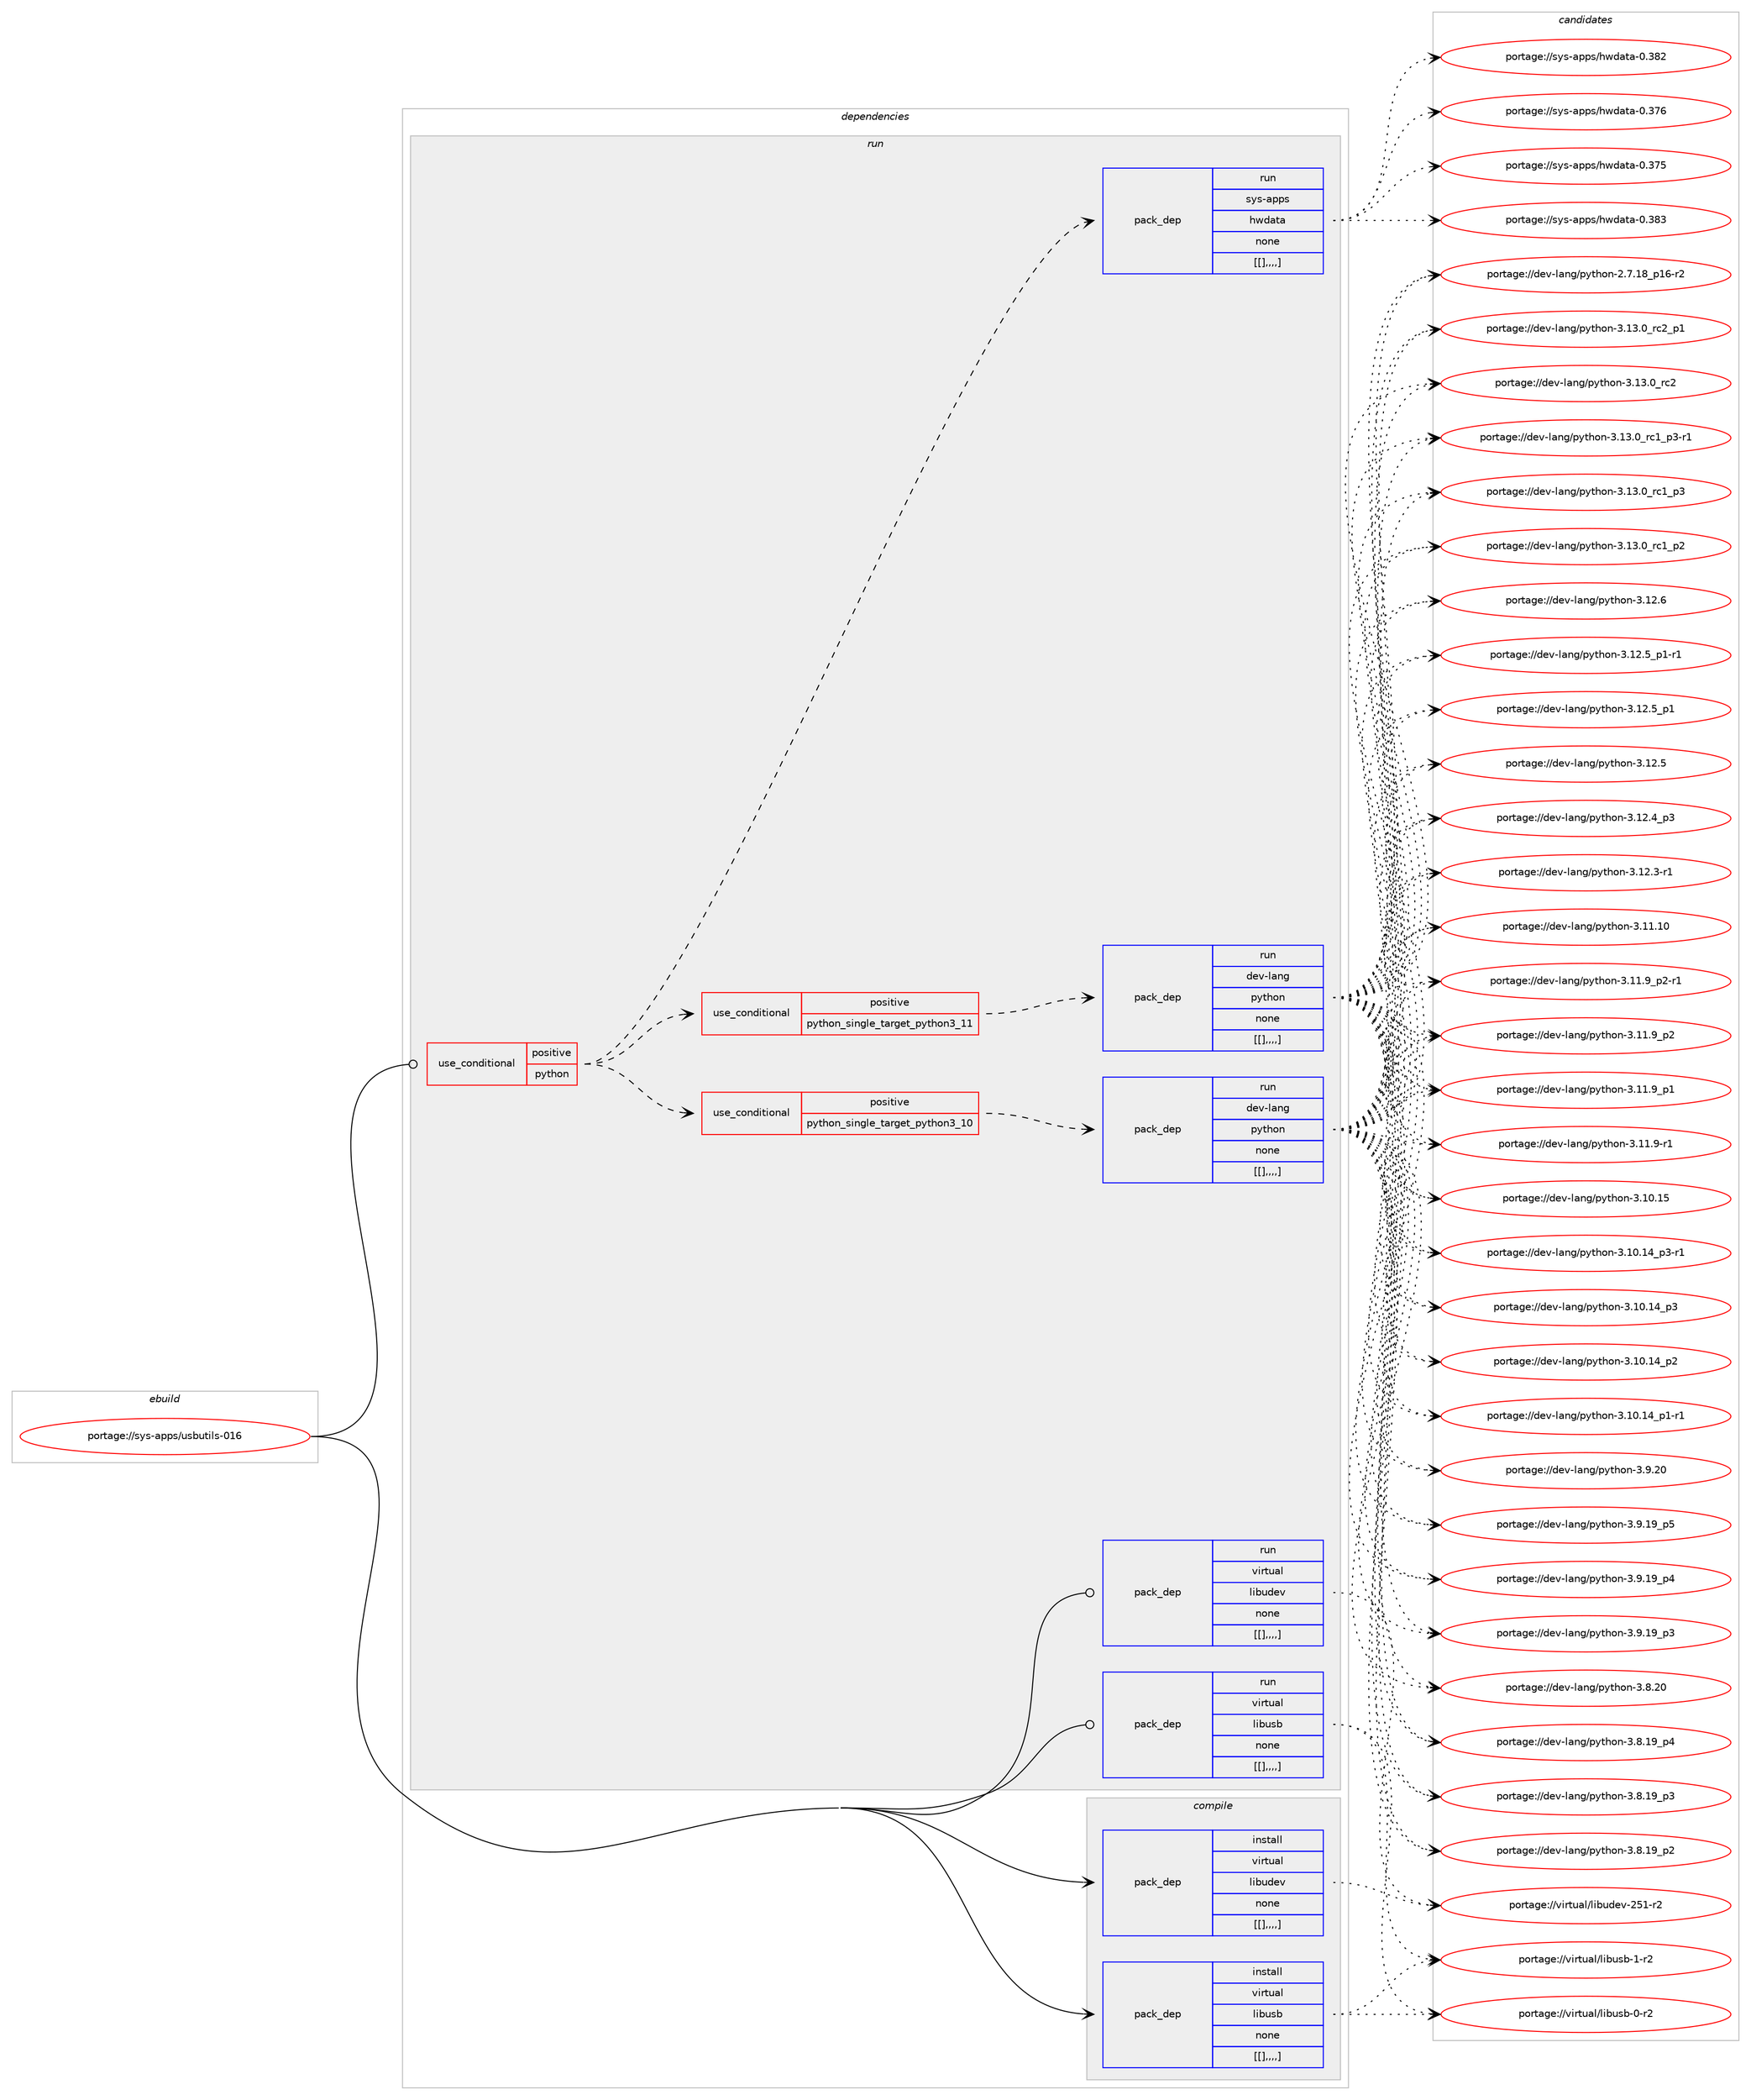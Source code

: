 digraph prolog {

# *************
# Graph options
# *************

newrank=true;
concentrate=true;
compound=true;
graph [rankdir=LR,fontname=Helvetica,fontsize=10,ranksep=1.5];#, ranksep=2.5, nodesep=0.2];
edge  [arrowhead=vee];
node  [fontname=Helvetica,fontsize=10];

# **********
# The ebuild
# **********

subgraph cluster_leftcol {
color=gray;
label=<<i>ebuild</i>>;
id [label="portage://sys-apps/usbutils-016", color=red, width=4, href="../sys-apps/usbutils-016.svg"];
}

# ****************
# The dependencies
# ****************

subgraph cluster_midcol {
color=gray;
label=<<i>dependencies</i>>;
subgraph cluster_compile {
fillcolor="#eeeeee";
style=filled;
label=<<i>compile</i>>;
subgraph pack13337 {
dependency21427 [label=<<TABLE BORDER="0" CELLBORDER="1" CELLSPACING="0" CELLPADDING="4" WIDTH="220"><TR><TD ROWSPAN="6" CELLPADDING="30">pack_dep</TD></TR><TR><TD WIDTH="110">install</TD></TR><TR><TD>virtual</TD></TR><TR><TD>libudev</TD></TR><TR><TD>none</TD></TR><TR><TD>[[],,,,]</TD></TR></TABLE>>, shape=none, color=blue];
}
id:e -> dependency21427:w [weight=20,style="solid",arrowhead="vee"];
subgraph pack13338 {
dependency21428 [label=<<TABLE BORDER="0" CELLBORDER="1" CELLSPACING="0" CELLPADDING="4" WIDTH="220"><TR><TD ROWSPAN="6" CELLPADDING="30">pack_dep</TD></TR><TR><TD WIDTH="110">install</TD></TR><TR><TD>virtual</TD></TR><TR><TD>libusb</TD></TR><TR><TD>none</TD></TR><TR><TD>[[],,,,]</TD></TR></TABLE>>, shape=none, color=blue];
}
id:e -> dependency21428:w [weight=20,style="solid",arrowhead="vee"];
}
subgraph cluster_compileandrun {
fillcolor="#eeeeee";
style=filled;
label=<<i>compile and run</i>>;
}
subgraph cluster_run {
fillcolor="#eeeeee";
style=filled;
label=<<i>run</i>>;
subgraph cond8034 {
dependency21429 [label=<<TABLE BORDER="0" CELLBORDER="1" CELLSPACING="0" CELLPADDING="4"><TR><TD ROWSPAN="3" CELLPADDING="10">use_conditional</TD></TR><TR><TD>positive</TD></TR><TR><TD>python</TD></TR></TABLE>>, shape=none, color=red];
subgraph cond8035 {
dependency21430 [label=<<TABLE BORDER="0" CELLBORDER="1" CELLSPACING="0" CELLPADDING="4"><TR><TD ROWSPAN="3" CELLPADDING="10">use_conditional</TD></TR><TR><TD>positive</TD></TR><TR><TD>python_single_target_python3_10</TD></TR></TABLE>>, shape=none, color=red];
subgraph pack13339 {
dependency21431 [label=<<TABLE BORDER="0" CELLBORDER="1" CELLSPACING="0" CELLPADDING="4" WIDTH="220"><TR><TD ROWSPAN="6" CELLPADDING="30">pack_dep</TD></TR><TR><TD WIDTH="110">run</TD></TR><TR><TD>dev-lang</TD></TR><TR><TD>python</TD></TR><TR><TD>none</TD></TR><TR><TD>[[],,,,]</TD></TR></TABLE>>, shape=none, color=blue];
}
dependency21430:e -> dependency21431:w [weight=20,style="dashed",arrowhead="vee"];
}
dependency21429:e -> dependency21430:w [weight=20,style="dashed",arrowhead="vee"];
subgraph cond8036 {
dependency21432 [label=<<TABLE BORDER="0" CELLBORDER="1" CELLSPACING="0" CELLPADDING="4"><TR><TD ROWSPAN="3" CELLPADDING="10">use_conditional</TD></TR><TR><TD>positive</TD></TR><TR><TD>python_single_target_python3_11</TD></TR></TABLE>>, shape=none, color=red];
subgraph pack13340 {
dependency21433 [label=<<TABLE BORDER="0" CELLBORDER="1" CELLSPACING="0" CELLPADDING="4" WIDTH="220"><TR><TD ROWSPAN="6" CELLPADDING="30">pack_dep</TD></TR><TR><TD WIDTH="110">run</TD></TR><TR><TD>dev-lang</TD></TR><TR><TD>python</TD></TR><TR><TD>none</TD></TR><TR><TD>[[],,,,]</TD></TR></TABLE>>, shape=none, color=blue];
}
dependency21432:e -> dependency21433:w [weight=20,style="dashed",arrowhead="vee"];
}
dependency21429:e -> dependency21432:w [weight=20,style="dashed",arrowhead="vee"];
subgraph pack13341 {
dependency21434 [label=<<TABLE BORDER="0" CELLBORDER="1" CELLSPACING="0" CELLPADDING="4" WIDTH="220"><TR><TD ROWSPAN="6" CELLPADDING="30">pack_dep</TD></TR><TR><TD WIDTH="110">run</TD></TR><TR><TD>sys-apps</TD></TR><TR><TD>hwdata</TD></TR><TR><TD>none</TD></TR><TR><TD>[[],,,,]</TD></TR></TABLE>>, shape=none, color=blue];
}
dependency21429:e -> dependency21434:w [weight=20,style="dashed",arrowhead="vee"];
}
id:e -> dependency21429:w [weight=20,style="solid",arrowhead="odot"];
subgraph pack13342 {
dependency21435 [label=<<TABLE BORDER="0" CELLBORDER="1" CELLSPACING="0" CELLPADDING="4" WIDTH="220"><TR><TD ROWSPAN="6" CELLPADDING="30">pack_dep</TD></TR><TR><TD WIDTH="110">run</TD></TR><TR><TD>virtual</TD></TR><TR><TD>libudev</TD></TR><TR><TD>none</TD></TR><TR><TD>[[],,,,]</TD></TR></TABLE>>, shape=none, color=blue];
}
id:e -> dependency21435:w [weight=20,style="solid",arrowhead="odot"];
subgraph pack13343 {
dependency21436 [label=<<TABLE BORDER="0" CELLBORDER="1" CELLSPACING="0" CELLPADDING="4" WIDTH="220"><TR><TD ROWSPAN="6" CELLPADDING="30">pack_dep</TD></TR><TR><TD WIDTH="110">run</TD></TR><TR><TD>virtual</TD></TR><TR><TD>libusb</TD></TR><TR><TD>none</TD></TR><TR><TD>[[],,,,]</TD></TR></TABLE>>, shape=none, color=blue];
}
id:e -> dependency21436:w [weight=20,style="solid",arrowhead="odot"];
}
}

# **************
# The candidates
# **************

subgraph cluster_choices {
rank=same;
color=gray;
label=<<i>candidates</i>>;

subgraph choice13337 {
color=black;
nodesep=1;
choice118105114116117971084710810598117100101118455053494511450 [label="portage://virtual/libudev-251-r2", color=red, width=4,href="../virtual/libudev-251-r2.svg"];
dependency21427:e -> choice118105114116117971084710810598117100101118455053494511450:w [style=dotted,weight="100"];
}
subgraph choice13338 {
color=black;
nodesep=1;
choice1181051141161179710847108105981171159845494511450 [label="portage://virtual/libusb-1-r2", color=red, width=4,href="../virtual/libusb-1-r2.svg"];
choice1181051141161179710847108105981171159845484511450 [label="portage://virtual/libusb-0-r2", color=red, width=4,href="../virtual/libusb-0-r2.svg"];
dependency21428:e -> choice1181051141161179710847108105981171159845494511450:w [style=dotted,weight="100"];
dependency21428:e -> choice1181051141161179710847108105981171159845484511450:w [style=dotted,weight="100"];
}
subgraph choice13339 {
color=black;
nodesep=1;
choice100101118451089711010347112121116104111110455146495146489511499509511249 [label="portage://dev-lang/python-3.13.0_rc2_p1", color=red, width=4,href="../dev-lang/python-3.13.0_rc2_p1.svg"];
choice10010111845108971101034711212111610411111045514649514648951149950 [label="portage://dev-lang/python-3.13.0_rc2", color=red, width=4,href="../dev-lang/python-3.13.0_rc2.svg"];
choice1001011184510897110103471121211161041111104551464951464895114994995112514511449 [label="portage://dev-lang/python-3.13.0_rc1_p3-r1", color=red, width=4,href="../dev-lang/python-3.13.0_rc1_p3-r1.svg"];
choice100101118451089711010347112121116104111110455146495146489511499499511251 [label="portage://dev-lang/python-3.13.0_rc1_p3", color=red, width=4,href="../dev-lang/python-3.13.0_rc1_p3.svg"];
choice100101118451089711010347112121116104111110455146495146489511499499511250 [label="portage://dev-lang/python-3.13.0_rc1_p2", color=red, width=4,href="../dev-lang/python-3.13.0_rc1_p2.svg"];
choice10010111845108971101034711212111610411111045514649504654 [label="portage://dev-lang/python-3.12.6", color=red, width=4,href="../dev-lang/python-3.12.6.svg"];
choice1001011184510897110103471121211161041111104551464950465395112494511449 [label="portage://dev-lang/python-3.12.5_p1-r1", color=red, width=4,href="../dev-lang/python-3.12.5_p1-r1.svg"];
choice100101118451089711010347112121116104111110455146495046539511249 [label="portage://dev-lang/python-3.12.5_p1", color=red, width=4,href="../dev-lang/python-3.12.5_p1.svg"];
choice10010111845108971101034711212111610411111045514649504653 [label="portage://dev-lang/python-3.12.5", color=red, width=4,href="../dev-lang/python-3.12.5.svg"];
choice100101118451089711010347112121116104111110455146495046529511251 [label="portage://dev-lang/python-3.12.4_p3", color=red, width=4,href="../dev-lang/python-3.12.4_p3.svg"];
choice100101118451089711010347112121116104111110455146495046514511449 [label="portage://dev-lang/python-3.12.3-r1", color=red, width=4,href="../dev-lang/python-3.12.3-r1.svg"];
choice1001011184510897110103471121211161041111104551464949464948 [label="portage://dev-lang/python-3.11.10", color=red, width=4,href="../dev-lang/python-3.11.10.svg"];
choice1001011184510897110103471121211161041111104551464949465795112504511449 [label="portage://dev-lang/python-3.11.9_p2-r1", color=red, width=4,href="../dev-lang/python-3.11.9_p2-r1.svg"];
choice100101118451089711010347112121116104111110455146494946579511250 [label="portage://dev-lang/python-3.11.9_p2", color=red, width=4,href="../dev-lang/python-3.11.9_p2.svg"];
choice100101118451089711010347112121116104111110455146494946579511249 [label="portage://dev-lang/python-3.11.9_p1", color=red, width=4,href="../dev-lang/python-3.11.9_p1.svg"];
choice100101118451089711010347112121116104111110455146494946574511449 [label="portage://dev-lang/python-3.11.9-r1", color=red, width=4,href="../dev-lang/python-3.11.9-r1.svg"];
choice1001011184510897110103471121211161041111104551464948464953 [label="portage://dev-lang/python-3.10.15", color=red, width=4,href="../dev-lang/python-3.10.15.svg"];
choice100101118451089711010347112121116104111110455146494846495295112514511449 [label="portage://dev-lang/python-3.10.14_p3-r1", color=red, width=4,href="../dev-lang/python-3.10.14_p3-r1.svg"];
choice10010111845108971101034711212111610411111045514649484649529511251 [label="portage://dev-lang/python-3.10.14_p3", color=red, width=4,href="../dev-lang/python-3.10.14_p3.svg"];
choice10010111845108971101034711212111610411111045514649484649529511250 [label="portage://dev-lang/python-3.10.14_p2", color=red, width=4,href="../dev-lang/python-3.10.14_p2.svg"];
choice100101118451089711010347112121116104111110455146494846495295112494511449 [label="portage://dev-lang/python-3.10.14_p1-r1", color=red, width=4,href="../dev-lang/python-3.10.14_p1-r1.svg"];
choice10010111845108971101034711212111610411111045514657465048 [label="portage://dev-lang/python-3.9.20", color=red, width=4,href="../dev-lang/python-3.9.20.svg"];
choice100101118451089711010347112121116104111110455146574649579511253 [label="portage://dev-lang/python-3.9.19_p5", color=red, width=4,href="../dev-lang/python-3.9.19_p5.svg"];
choice100101118451089711010347112121116104111110455146574649579511252 [label="portage://dev-lang/python-3.9.19_p4", color=red, width=4,href="../dev-lang/python-3.9.19_p4.svg"];
choice100101118451089711010347112121116104111110455146574649579511251 [label="portage://dev-lang/python-3.9.19_p3", color=red, width=4,href="../dev-lang/python-3.9.19_p3.svg"];
choice10010111845108971101034711212111610411111045514656465048 [label="portage://dev-lang/python-3.8.20", color=red, width=4,href="../dev-lang/python-3.8.20.svg"];
choice100101118451089711010347112121116104111110455146564649579511252 [label="portage://dev-lang/python-3.8.19_p4", color=red, width=4,href="../dev-lang/python-3.8.19_p4.svg"];
choice100101118451089711010347112121116104111110455146564649579511251 [label="portage://dev-lang/python-3.8.19_p3", color=red, width=4,href="../dev-lang/python-3.8.19_p3.svg"];
choice100101118451089711010347112121116104111110455146564649579511250 [label="portage://dev-lang/python-3.8.19_p2", color=red, width=4,href="../dev-lang/python-3.8.19_p2.svg"];
choice100101118451089711010347112121116104111110455046554649569511249544511450 [label="portage://dev-lang/python-2.7.18_p16-r2", color=red, width=4,href="../dev-lang/python-2.7.18_p16-r2.svg"];
dependency21431:e -> choice100101118451089711010347112121116104111110455146495146489511499509511249:w [style=dotted,weight="100"];
dependency21431:e -> choice10010111845108971101034711212111610411111045514649514648951149950:w [style=dotted,weight="100"];
dependency21431:e -> choice1001011184510897110103471121211161041111104551464951464895114994995112514511449:w [style=dotted,weight="100"];
dependency21431:e -> choice100101118451089711010347112121116104111110455146495146489511499499511251:w [style=dotted,weight="100"];
dependency21431:e -> choice100101118451089711010347112121116104111110455146495146489511499499511250:w [style=dotted,weight="100"];
dependency21431:e -> choice10010111845108971101034711212111610411111045514649504654:w [style=dotted,weight="100"];
dependency21431:e -> choice1001011184510897110103471121211161041111104551464950465395112494511449:w [style=dotted,weight="100"];
dependency21431:e -> choice100101118451089711010347112121116104111110455146495046539511249:w [style=dotted,weight="100"];
dependency21431:e -> choice10010111845108971101034711212111610411111045514649504653:w [style=dotted,weight="100"];
dependency21431:e -> choice100101118451089711010347112121116104111110455146495046529511251:w [style=dotted,weight="100"];
dependency21431:e -> choice100101118451089711010347112121116104111110455146495046514511449:w [style=dotted,weight="100"];
dependency21431:e -> choice1001011184510897110103471121211161041111104551464949464948:w [style=dotted,weight="100"];
dependency21431:e -> choice1001011184510897110103471121211161041111104551464949465795112504511449:w [style=dotted,weight="100"];
dependency21431:e -> choice100101118451089711010347112121116104111110455146494946579511250:w [style=dotted,weight="100"];
dependency21431:e -> choice100101118451089711010347112121116104111110455146494946579511249:w [style=dotted,weight="100"];
dependency21431:e -> choice100101118451089711010347112121116104111110455146494946574511449:w [style=dotted,weight="100"];
dependency21431:e -> choice1001011184510897110103471121211161041111104551464948464953:w [style=dotted,weight="100"];
dependency21431:e -> choice100101118451089711010347112121116104111110455146494846495295112514511449:w [style=dotted,weight="100"];
dependency21431:e -> choice10010111845108971101034711212111610411111045514649484649529511251:w [style=dotted,weight="100"];
dependency21431:e -> choice10010111845108971101034711212111610411111045514649484649529511250:w [style=dotted,weight="100"];
dependency21431:e -> choice100101118451089711010347112121116104111110455146494846495295112494511449:w [style=dotted,weight="100"];
dependency21431:e -> choice10010111845108971101034711212111610411111045514657465048:w [style=dotted,weight="100"];
dependency21431:e -> choice100101118451089711010347112121116104111110455146574649579511253:w [style=dotted,weight="100"];
dependency21431:e -> choice100101118451089711010347112121116104111110455146574649579511252:w [style=dotted,weight="100"];
dependency21431:e -> choice100101118451089711010347112121116104111110455146574649579511251:w [style=dotted,weight="100"];
dependency21431:e -> choice10010111845108971101034711212111610411111045514656465048:w [style=dotted,weight="100"];
dependency21431:e -> choice100101118451089711010347112121116104111110455146564649579511252:w [style=dotted,weight="100"];
dependency21431:e -> choice100101118451089711010347112121116104111110455146564649579511251:w [style=dotted,weight="100"];
dependency21431:e -> choice100101118451089711010347112121116104111110455146564649579511250:w [style=dotted,weight="100"];
dependency21431:e -> choice100101118451089711010347112121116104111110455046554649569511249544511450:w [style=dotted,weight="100"];
}
subgraph choice13340 {
color=black;
nodesep=1;
choice100101118451089711010347112121116104111110455146495146489511499509511249 [label="portage://dev-lang/python-3.13.0_rc2_p1", color=red, width=4,href="../dev-lang/python-3.13.0_rc2_p1.svg"];
choice10010111845108971101034711212111610411111045514649514648951149950 [label="portage://dev-lang/python-3.13.0_rc2", color=red, width=4,href="../dev-lang/python-3.13.0_rc2.svg"];
choice1001011184510897110103471121211161041111104551464951464895114994995112514511449 [label="portage://dev-lang/python-3.13.0_rc1_p3-r1", color=red, width=4,href="../dev-lang/python-3.13.0_rc1_p3-r1.svg"];
choice100101118451089711010347112121116104111110455146495146489511499499511251 [label="portage://dev-lang/python-3.13.0_rc1_p3", color=red, width=4,href="../dev-lang/python-3.13.0_rc1_p3.svg"];
choice100101118451089711010347112121116104111110455146495146489511499499511250 [label="portage://dev-lang/python-3.13.0_rc1_p2", color=red, width=4,href="../dev-lang/python-3.13.0_rc1_p2.svg"];
choice10010111845108971101034711212111610411111045514649504654 [label="portage://dev-lang/python-3.12.6", color=red, width=4,href="../dev-lang/python-3.12.6.svg"];
choice1001011184510897110103471121211161041111104551464950465395112494511449 [label="portage://dev-lang/python-3.12.5_p1-r1", color=red, width=4,href="../dev-lang/python-3.12.5_p1-r1.svg"];
choice100101118451089711010347112121116104111110455146495046539511249 [label="portage://dev-lang/python-3.12.5_p1", color=red, width=4,href="../dev-lang/python-3.12.5_p1.svg"];
choice10010111845108971101034711212111610411111045514649504653 [label="portage://dev-lang/python-3.12.5", color=red, width=4,href="../dev-lang/python-3.12.5.svg"];
choice100101118451089711010347112121116104111110455146495046529511251 [label="portage://dev-lang/python-3.12.4_p3", color=red, width=4,href="../dev-lang/python-3.12.4_p3.svg"];
choice100101118451089711010347112121116104111110455146495046514511449 [label="portage://dev-lang/python-3.12.3-r1", color=red, width=4,href="../dev-lang/python-3.12.3-r1.svg"];
choice1001011184510897110103471121211161041111104551464949464948 [label="portage://dev-lang/python-3.11.10", color=red, width=4,href="../dev-lang/python-3.11.10.svg"];
choice1001011184510897110103471121211161041111104551464949465795112504511449 [label="portage://dev-lang/python-3.11.9_p2-r1", color=red, width=4,href="../dev-lang/python-3.11.9_p2-r1.svg"];
choice100101118451089711010347112121116104111110455146494946579511250 [label="portage://dev-lang/python-3.11.9_p2", color=red, width=4,href="../dev-lang/python-3.11.9_p2.svg"];
choice100101118451089711010347112121116104111110455146494946579511249 [label="portage://dev-lang/python-3.11.9_p1", color=red, width=4,href="../dev-lang/python-3.11.9_p1.svg"];
choice100101118451089711010347112121116104111110455146494946574511449 [label="portage://dev-lang/python-3.11.9-r1", color=red, width=4,href="../dev-lang/python-3.11.9-r1.svg"];
choice1001011184510897110103471121211161041111104551464948464953 [label="portage://dev-lang/python-3.10.15", color=red, width=4,href="../dev-lang/python-3.10.15.svg"];
choice100101118451089711010347112121116104111110455146494846495295112514511449 [label="portage://dev-lang/python-3.10.14_p3-r1", color=red, width=4,href="../dev-lang/python-3.10.14_p3-r1.svg"];
choice10010111845108971101034711212111610411111045514649484649529511251 [label="portage://dev-lang/python-3.10.14_p3", color=red, width=4,href="../dev-lang/python-3.10.14_p3.svg"];
choice10010111845108971101034711212111610411111045514649484649529511250 [label="portage://dev-lang/python-3.10.14_p2", color=red, width=4,href="../dev-lang/python-3.10.14_p2.svg"];
choice100101118451089711010347112121116104111110455146494846495295112494511449 [label="portage://dev-lang/python-3.10.14_p1-r1", color=red, width=4,href="../dev-lang/python-3.10.14_p1-r1.svg"];
choice10010111845108971101034711212111610411111045514657465048 [label="portage://dev-lang/python-3.9.20", color=red, width=4,href="../dev-lang/python-3.9.20.svg"];
choice100101118451089711010347112121116104111110455146574649579511253 [label="portage://dev-lang/python-3.9.19_p5", color=red, width=4,href="../dev-lang/python-3.9.19_p5.svg"];
choice100101118451089711010347112121116104111110455146574649579511252 [label="portage://dev-lang/python-3.9.19_p4", color=red, width=4,href="../dev-lang/python-3.9.19_p4.svg"];
choice100101118451089711010347112121116104111110455146574649579511251 [label="portage://dev-lang/python-3.9.19_p3", color=red, width=4,href="../dev-lang/python-3.9.19_p3.svg"];
choice10010111845108971101034711212111610411111045514656465048 [label="portage://dev-lang/python-3.8.20", color=red, width=4,href="../dev-lang/python-3.8.20.svg"];
choice100101118451089711010347112121116104111110455146564649579511252 [label="portage://dev-lang/python-3.8.19_p4", color=red, width=4,href="../dev-lang/python-3.8.19_p4.svg"];
choice100101118451089711010347112121116104111110455146564649579511251 [label="portage://dev-lang/python-3.8.19_p3", color=red, width=4,href="../dev-lang/python-3.8.19_p3.svg"];
choice100101118451089711010347112121116104111110455146564649579511250 [label="portage://dev-lang/python-3.8.19_p2", color=red, width=4,href="../dev-lang/python-3.8.19_p2.svg"];
choice100101118451089711010347112121116104111110455046554649569511249544511450 [label="portage://dev-lang/python-2.7.18_p16-r2", color=red, width=4,href="../dev-lang/python-2.7.18_p16-r2.svg"];
dependency21433:e -> choice100101118451089711010347112121116104111110455146495146489511499509511249:w [style=dotted,weight="100"];
dependency21433:e -> choice10010111845108971101034711212111610411111045514649514648951149950:w [style=dotted,weight="100"];
dependency21433:e -> choice1001011184510897110103471121211161041111104551464951464895114994995112514511449:w [style=dotted,weight="100"];
dependency21433:e -> choice100101118451089711010347112121116104111110455146495146489511499499511251:w [style=dotted,weight="100"];
dependency21433:e -> choice100101118451089711010347112121116104111110455146495146489511499499511250:w [style=dotted,weight="100"];
dependency21433:e -> choice10010111845108971101034711212111610411111045514649504654:w [style=dotted,weight="100"];
dependency21433:e -> choice1001011184510897110103471121211161041111104551464950465395112494511449:w [style=dotted,weight="100"];
dependency21433:e -> choice100101118451089711010347112121116104111110455146495046539511249:w [style=dotted,weight="100"];
dependency21433:e -> choice10010111845108971101034711212111610411111045514649504653:w [style=dotted,weight="100"];
dependency21433:e -> choice100101118451089711010347112121116104111110455146495046529511251:w [style=dotted,weight="100"];
dependency21433:e -> choice100101118451089711010347112121116104111110455146495046514511449:w [style=dotted,weight="100"];
dependency21433:e -> choice1001011184510897110103471121211161041111104551464949464948:w [style=dotted,weight="100"];
dependency21433:e -> choice1001011184510897110103471121211161041111104551464949465795112504511449:w [style=dotted,weight="100"];
dependency21433:e -> choice100101118451089711010347112121116104111110455146494946579511250:w [style=dotted,weight="100"];
dependency21433:e -> choice100101118451089711010347112121116104111110455146494946579511249:w [style=dotted,weight="100"];
dependency21433:e -> choice100101118451089711010347112121116104111110455146494946574511449:w [style=dotted,weight="100"];
dependency21433:e -> choice1001011184510897110103471121211161041111104551464948464953:w [style=dotted,weight="100"];
dependency21433:e -> choice100101118451089711010347112121116104111110455146494846495295112514511449:w [style=dotted,weight="100"];
dependency21433:e -> choice10010111845108971101034711212111610411111045514649484649529511251:w [style=dotted,weight="100"];
dependency21433:e -> choice10010111845108971101034711212111610411111045514649484649529511250:w [style=dotted,weight="100"];
dependency21433:e -> choice100101118451089711010347112121116104111110455146494846495295112494511449:w [style=dotted,weight="100"];
dependency21433:e -> choice10010111845108971101034711212111610411111045514657465048:w [style=dotted,weight="100"];
dependency21433:e -> choice100101118451089711010347112121116104111110455146574649579511253:w [style=dotted,weight="100"];
dependency21433:e -> choice100101118451089711010347112121116104111110455146574649579511252:w [style=dotted,weight="100"];
dependency21433:e -> choice100101118451089711010347112121116104111110455146574649579511251:w [style=dotted,weight="100"];
dependency21433:e -> choice10010111845108971101034711212111610411111045514656465048:w [style=dotted,weight="100"];
dependency21433:e -> choice100101118451089711010347112121116104111110455146564649579511252:w [style=dotted,weight="100"];
dependency21433:e -> choice100101118451089711010347112121116104111110455146564649579511251:w [style=dotted,weight="100"];
dependency21433:e -> choice100101118451089711010347112121116104111110455146564649579511250:w [style=dotted,weight="100"];
dependency21433:e -> choice100101118451089711010347112121116104111110455046554649569511249544511450:w [style=dotted,weight="100"];
}
subgraph choice13341 {
color=black;
nodesep=1;
choice1151211154597112112115471041191009711697454846515651 [label="portage://sys-apps/hwdata-0.383", color=red, width=4,href="../sys-apps/hwdata-0.383.svg"];
choice1151211154597112112115471041191009711697454846515650 [label="portage://sys-apps/hwdata-0.382", color=red, width=4,href="../sys-apps/hwdata-0.382.svg"];
choice1151211154597112112115471041191009711697454846515554 [label="portage://sys-apps/hwdata-0.376", color=red, width=4,href="../sys-apps/hwdata-0.376.svg"];
choice1151211154597112112115471041191009711697454846515553 [label="portage://sys-apps/hwdata-0.375", color=red, width=4,href="../sys-apps/hwdata-0.375.svg"];
dependency21434:e -> choice1151211154597112112115471041191009711697454846515651:w [style=dotted,weight="100"];
dependency21434:e -> choice1151211154597112112115471041191009711697454846515650:w [style=dotted,weight="100"];
dependency21434:e -> choice1151211154597112112115471041191009711697454846515554:w [style=dotted,weight="100"];
dependency21434:e -> choice1151211154597112112115471041191009711697454846515553:w [style=dotted,weight="100"];
}
subgraph choice13342 {
color=black;
nodesep=1;
choice118105114116117971084710810598117100101118455053494511450 [label="portage://virtual/libudev-251-r2", color=red, width=4,href="../virtual/libudev-251-r2.svg"];
dependency21435:e -> choice118105114116117971084710810598117100101118455053494511450:w [style=dotted,weight="100"];
}
subgraph choice13343 {
color=black;
nodesep=1;
choice1181051141161179710847108105981171159845494511450 [label="portage://virtual/libusb-1-r2", color=red, width=4,href="../virtual/libusb-1-r2.svg"];
choice1181051141161179710847108105981171159845484511450 [label="portage://virtual/libusb-0-r2", color=red, width=4,href="../virtual/libusb-0-r2.svg"];
dependency21436:e -> choice1181051141161179710847108105981171159845494511450:w [style=dotted,weight="100"];
dependency21436:e -> choice1181051141161179710847108105981171159845484511450:w [style=dotted,weight="100"];
}
}

}
